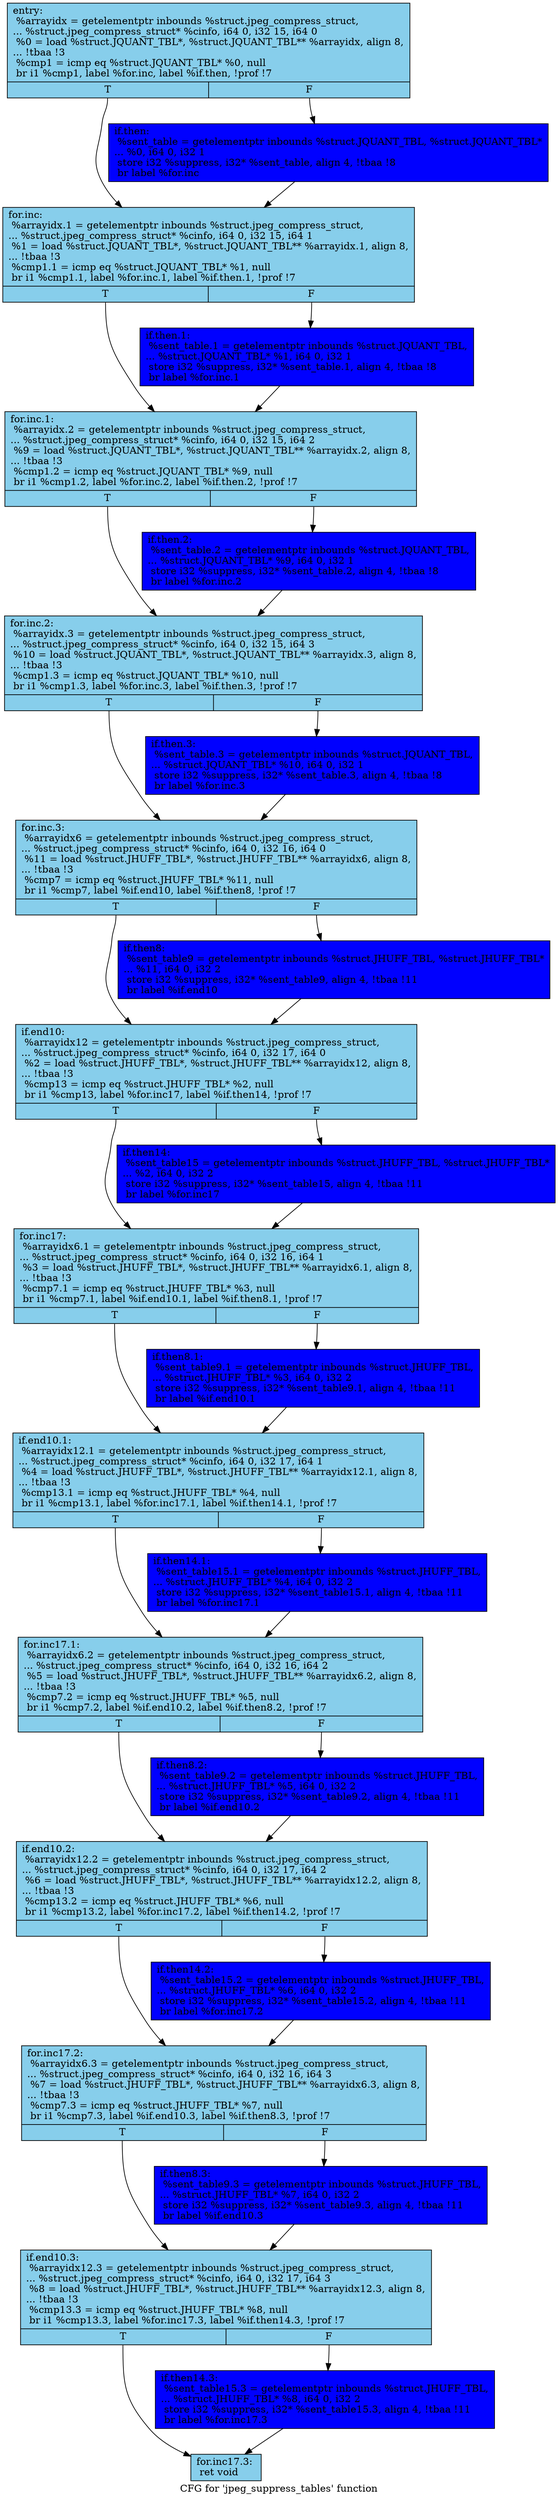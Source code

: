 digraph "CFG for 'jpeg_suppress_tables' function" {
	label="CFG for 'jpeg_suppress_tables' function";

	Node0x67311a0 [shape=record, style = filled, fillcolor = skyblue, label="{entry:\l  %arrayidx = getelementptr inbounds %struct.jpeg_compress_struct,\l... %struct.jpeg_compress_struct* %cinfo, i64 0, i32 15, i64 0\l  %0 = load %struct.JQUANT_TBL*, %struct.JQUANT_TBL** %arrayidx, align 8,\l... !tbaa !3\l  %cmp1 = icmp eq %struct.JQUANT_TBL* %0, null\l  br i1 %cmp1, label %for.inc, label %if.then, !prof !7\l|{<s0>T|<s1>F}}"];
	Node0x67311a0:s0 -> Node0x6726100;
	Node0x67311a0:s1 -> Node0x67261d0;
	Node0x67261d0 [shape=record, style = filled, fillcolor = blue, label="{if.then:                                          \l  %sent_table = getelementptr inbounds %struct.JQUANT_TBL, %struct.JQUANT_TBL*\l... %0, i64 0, i32 1\l  store i32 %suppress, i32* %sent_table, align 4, !tbaa !8\l  br label %for.inc\l}"];
	Node0x67261d0 -> Node0x6726100;
	Node0x6726100 [shape=record, style = filled, fillcolor = skyblue, label="{for.inc:                                          \l  %arrayidx.1 = getelementptr inbounds %struct.jpeg_compress_struct,\l... %struct.jpeg_compress_struct* %cinfo, i64 0, i32 15, i64 1\l  %1 = load %struct.JQUANT_TBL*, %struct.JQUANT_TBL** %arrayidx.1, align 8,\l... !tbaa !3\l  %cmp1.1 = icmp eq %struct.JQUANT_TBL* %1, null\l  br i1 %cmp1.1, label %for.inc.1, label %if.then.1, !prof !7\l|{<s0>T|<s1>F}}"];
	Node0x6726100:s0 -> Node0x6732680;
	Node0x6726100:s1 -> Node0x6732760;
	Node0x6732ee0 [shape=record, style = filled, fillcolor = blue, label="{if.then8:                                         \l  %sent_table9 = getelementptr inbounds %struct.JHUFF_TBL, %struct.JHUFF_TBL*\l... %11, i64 0, i32 2\l  store i32 %suppress, i32* %sent_table9, align 4, !tbaa !11\l  br label %if.end10\l}"];
	Node0x6732ee0 -> Node0x6733380;
	Node0x6733380 [shape=record, style = filled, fillcolor = skyblue, label="{if.end10:                                         \l  %arrayidx12 = getelementptr inbounds %struct.jpeg_compress_struct,\l... %struct.jpeg_compress_struct* %cinfo, i64 0, i32 17, i64 0\l  %2 = load %struct.JHUFF_TBL*, %struct.JHUFF_TBL** %arrayidx12, align 8,\l... !tbaa !3\l  %cmp13 = icmp eq %struct.JHUFF_TBL* %2, null\l  br i1 %cmp13, label %for.inc17, label %if.then14, !prof !7\l|{<s0>T|<s1>F}}"];
	Node0x6733380:s0 -> Node0x6733670;
	Node0x6733380:s1 -> Node0x6733750;
	Node0x6733750 [shape=record, style = filled, fillcolor = blue, label="{if.then14:                                        \l  %sent_table15 = getelementptr inbounds %struct.JHUFF_TBL, %struct.JHUFF_TBL*\l... %2, i64 0, i32 2\l  store i32 %suppress, i32* %sent_table15, align 4, !tbaa !11\l  br label %for.inc17\l}"];
	Node0x6733750 -> Node0x6733670;
	Node0x6733670 [shape=record, style = filled, fillcolor = skyblue, label="{for.inc17:                                        \l  %arrayidx6.1 = getelementptr inbounds %struct.jpeg_compress_struct,\l... %struct.jpeg_compress_struct* %cinfo, i64 0, i32 16, i64 1\l  %3 = load %struct.JHUFF_TBL*, %struct.JHUFF_TBL** %arrayidx6.1, align 8,\l... !tbaa !3\l  %cmp7.1 = icmp eq %struct.JHUFF_TBL* %3, null\l  br i1 %cmp7.1, label %if.end10.1, label %if.then8.1, !prof !7\l|{<s0>T|<s1>F}}"];
	Node0x6733670:s0 -> Node0x67341f0;
	Node0x6733670:s1 -> Node0x67342d0;
	Node0x67342d0 [shape=record, style = filled, fillcolor = blue, label="{if.then8.1:                                       \l  %sent_table9.1 = getelementptr inbounds %struct.JHUFF_TBL,\l... %struct.JHUFF_TBL* %3, i64 0, i32 2\l  store i32 %suppress, i32* %sent_table9.1, align 4, !tbaa !11\l  br label %if.end10.1\l}"];
	Node0x67342d0 -> Node0x67341f0;
	Node0x67341f0 [shape=record, style = filled, fillcolor = skyblue, label="{if.end10.1:                                       \l  %arrayidx12.1 = getelementptr inbounds %struct.jpeg_compress_struct,\l... %struct.jpeg_compress_struct* %cinfo, i64 0, i32 17, i64 1\l  %4 = load %struct.JHUFF_TBL*, %struct.JHUFF_TBL** %arrayidx12.1, align 8,\l... !tbaa !3\l  %cmp13.1 = icmp eq %struct.JHUFF_TBL* %4, null\l  br i1 %cmp13.1, label %for.inc17.1, label %if.then14.1, !prof !7\l|{<s0>T|<s1>F}}"];
	Node0x67341f0:s0 -> Node0x6734900;
	Node0x67341f0:s1 -> Node0x67349b0;
	Node0x67349b0 [shape=record, style = filled, fillcolor = blue, label="{if.then14.1:                                      \l  %sent_table15.1 = getelementptr inbounds %struct.JHUFF_TBL,\l... %struct.JHUFF_TBL* %4, i64 0, i32 2\l  store i32 %suppress, i32* %sent_table15.1, align 4, !tbaa !11\l  br label %for.inc17.1\l}"];
	Node0x67349b0 -> Node0x6734900;
	Node0x6734900 [shape=record, style = filled, fillcolor = skyblue, label="{for.inc17.1:                                      \l  %arrayidx6.2 = getelementptr inbounds %struct.jpeg_compress_struct,\l... %struct.jpeg_compress_struct* %cinfo, i64 0, i32 16, i64 2\l  %5 = load %struct.JHUFF_TBL*, %struct.JHUFF_TBL** %arrayidx6.2, align 8,\l... !tbaa !3\l  %cmp7.2 = icmp eq %struct.JHUFF_TBL* %5, null\l  br i1 %cmp7.2, label %if.end10.2, label %if.then8.2, !prof !7\l|{<s0>T|<s1>F}}"];
	Node0x6734900:s0 -> Node0x6734e40;
	Node0x6734900:s1 -> Node0x6734f20;
	Node0x6734f20 [shape=record, style = filled, fillcolor = blue, label="{if.then8.2:                                       \l  %sent_table9.2 = getelementptr inbounds %struct.JHUFF_TBL,\l... %struct.JHUFF_TBL* %5, i64 0, i32 2\l  store i32 %suppress, i32* %sent_table9.2, align 4, !tbaa !11\l  br label %if.end10.2\l}"];
	Node0x6734f20 -> Node0x6734e40;
	Node0x6734e40 [shape=record, style = filled, fillcolor = skyblue, label="{if.end10.2:                                       \l  %arrayidx12.2 = getelementptr inbounds %struct.jpeg_compress_struct,\l... %struct.jpeg_compress_struct* %cinfo, i64 0, i32 17, i64 2\l  %6 = load %struct.JHUFF_TBL*, %struct.JHUFF_TBL** %arrayidx12.2, align 8,\l... !tbaa !3\l  %cmp13.2 = icmp eq %struct.JHUFF_TBL* %6, null\l  br i1 %cmp13.2, label %for.inc17.2, label %if.then14.2, !prof !7\l|{<s0>T|<s1>F}}"];
	Node0x6734e40:s0 -> Node0x6735370;
	Node0x6734e40:s1 -> Node0x6735450;
	Node0x6735450 [shape=record, style = filled, fillcolor = blue, label="{if.then14.2:                                      \l  %sent_table15.2 = getelementptr inbounds %struct.JHUFF_TBL,\l... %struct.JHUFF_TBL* %6, i64 0, i32 2\l  store i32 %suppress, i32* %sent_table15.2, align 4, !tbaa !11\l  br label %for.inc17.2\l}"];
	Node0x6735450 -> Node0x6735370;
	Node0x6735370 [shape=record, style = filled, fillcolor = skyblue, label="{for.inc17.2:                                      \l  %arrayidx6.3 = getelementptr inbounds %struct.jpeg_compress_struct,\l... %struct.jpeg_compress_struct* %cinfo, i64 0, i32 16, i64 3\l  %7 = load %struct.JHUFF_TBL*, %struct.JHUFF_TBL** %arrayidx6.3, align 8,\l... !tbaa !3\l  %cmp7.3 = icmp eq %struct.JHUFF_TBL* %7, null\l  br i1 %cmp7.3, label %if.end10.3, label %if.then8.3, !prof !7\l|{<s0>T|<s1>F}}"];
	Node0x6735370:s0 -> Node0x67358e0;
	Node0x6735370:s1 -> Node0x67359c0;
	Node0x67359c0 [shape=record, style = filled, fillcolor = blue, label="{if.then8.3:                                       \l  %sent_table9.3 = getelementptr inbounds %struct.JHUFF_TBL,\l... %struct.JHUFF_TBL* %7, i64 0, i32 2\l  store i32 %suppress, i32* %sent_table9.3, align 4, !tbaa !11\l  br label %if.end10.3\l}"];
	Node0x67359c0 -> Node0x67358e0;
	Node0x67358e0 [shape=record, style = filled, fillcolor = skyblue, label="{if.end10.3:                                       \l  %arrayidx12.3 = getelementptr inbounds %struct.jpeg_compress_struct,\l... %struct.jpeg_compress_struct* %cinfo, i64 0, i32 17, i64 3\l  %8 = load %struct.JHUFF_TBL*, %struct.JHUFF_TBL** %arrayidx12.3, align 8,\l... !tbaa !3\l  %cmp13.3 = icmp eq %struct.JHUFF_TBL* %8, null\l  br i1 %cmp13.3, label %for.inc17.3, label %if.then14.3, !prof !7\l|{<s0>T|<s1>F}}"];
	Node0x67358e0:s0 -> Node0x6734830;
	Node0x67358e0:s1 -> Node0x6735f30;
	Node0x6735f30 [shape=record, style = filled, fillcolor = blue, label="{if.then14.3:                                      \l  %sent_table15.3 = getelementptr inbounds %struct.JHUFF_TBL,\l... %struct.JHUFF_TBL* %8, i64 0, i32 2\l  store i32 %suppress, i32* %sent_table15.3, align 4, !tbaa !11\l  br label %for.inc17.3\l}"];
	Node0x6735f30 -> Node0x6734830;
	Node0x6734830 [shape=record, style = filled, fillcolor = skyblue, label="{for.inc17.3:                                      \l  ret void\l}"];
	Node0x6732760 [shape=record, style = filled, fillcolor = blue, label="{if.then.1:                                        \l  %sent_table.1 = getelementptr inbounds %struct.JQUANT_TBL,\l... %struct.JQUANT_TBL* %1, i64 0, i32 1\l  store i32 %suppress, i32* %sent_table.1, align 4, !tbaa !8\l  br label %for.inc.1\l}"];
	Node0x6732760 -> Node0x6732680;
	Node0x6732680 [shape=record, style = filled, fillcolor = skyblue, label="{for.inc.1:                                        \l  %arrayidx.2 = getelementptr inbounds %struct.jpeg_compress_struct,\l... %struct.jpeg_compress_struct* %cinfo, i64 0, i32 15, i64 2\l  %9 = load %struct.JQUANT_TBL*, %struct.JQUANT_TBL** %arrayidx.2, align 8,\l... !tbaa !3\l  %cmp1.2 = icmp eq %struct.JQUANT_TBL* %9, null\l  br i1 %cmp1.2, label %for.inc.2, label %if.then.2, !prof !7\l|{<s0>T|<s1>F}}"];
	Node0x6732680:s0 -> Node0x67327e0;
	Node0x6732680:s1 -> Node0x6731550;
	Node0x6731550 [shape=record, style = filled, fillcolor = blue, label="{if.then.2:                                        \l  %sent_table.2 = getelementptr inbounds %struct.JQUANT_TBL,\l... %struct.JQUANT_TBL* %9, i64 0, i32 1\l  store i32 %suppress, i32* %sent_table.2, align 4, !tbaa !8\l  br label %for.inc.2\l}"];
	Node0x6731550 -> Node0x67327e0;
	Node0x67327e0 [shape=record, style = filled, fillcolor = skyblue, label="{for.inc.2:                                        \l  %arrayidx.3 = getelementptr inbounds %struct.jpeg_compress_struct,\l... %struct.jpeg_compress_struct* %cinfo, i64 0, i32 15, i64 3\l  %10 = load %struct.JQUANT_TBL*, %struct.JQUANT_TBL** %arrayidx.3, align 8,\l... !tbaa !3\l  %cmp1.3 = icmp eq %struct.JQUANT_TBL* %10, null\l  br i1 %cmp1.3, label %for.inc.3, label %if.then.3, !prof !7\l|{<s0>T|<s1>F}}"];
	Node0x67327e0:s0 -> Node0x6731970;
	Node0x67327e0:s1 -> Node0x6731a50;
	Node0x6731a50 [shape=record, style = filled, fillcolor = blue, label="{if.then.3:                                        \l  %sent_table.3 = getelementptr inbounds %struct.JQUANT_TBL,\l... %struct.JQUANT_TBL* %10, i64 0, i32 1\l  store i32 %suppress, i32* %sent_table.3, align 4, !tbaa !8\l  br label %for.inc.3\l}"];
	Node0x6731a50 -> Node0x6731970;
	Node0x6731970 [shape=record, style = filled, fillcolor = skyblue, label="{for.inc.3:                                        \l  %arrayidx6 = getelementptr inbounds %struct.jpeg_compress_struct,\l... %struct.jpeg_compress_struct* %cinfo, i64 0, i32 16, i64 0\l  %11 = load %struct.JHUFF_TBL*, %struct.JHUFF_TBL** %arrayidx6, align 8,\l... !tbaa !3\l  %cmp7 = icmp eq %struct.JHUFF_TBL* %11, null\l  br i1 %cmp7, label %if.end10, label %if.then8, !prof !7\l|{<s0>T|<s1>F}}"];
	Node0x6731970:s0 -> Node0x6733380;
	Node0x6731970:s1 -> Node0x6732ee0;
}
